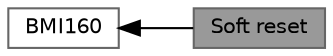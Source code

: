 digraph "Soft reset"
{
 // LATEX_PDF_SIZE
  bgcolor="transparent";
  edge [fontname=Helvetica,fontsize=10,labelfontname=Helvetica,labelfontsize=10];
  node [fontname=Helvetica,fontsize=10,shape=box,height=0.2,width=0.4];
  rankdir=LR;
  Node2 [id="Node000002",label="BMI160",height=0.2,width=0.4,color="grey40", fillcolor="white", style="filled",URL="$group__bmi160.html",tooltip=" "];
  Node1 [id="Node000001",label="Soft reset",height=0.2,width=0.4,color="gray40", fillcolor="grey60", style="filled", fontcolor="black",tooltip="Perform soft reset of the sensor."];
  Node2->Node1 [shape=plaintext, dir="back", style="solid"];
}
